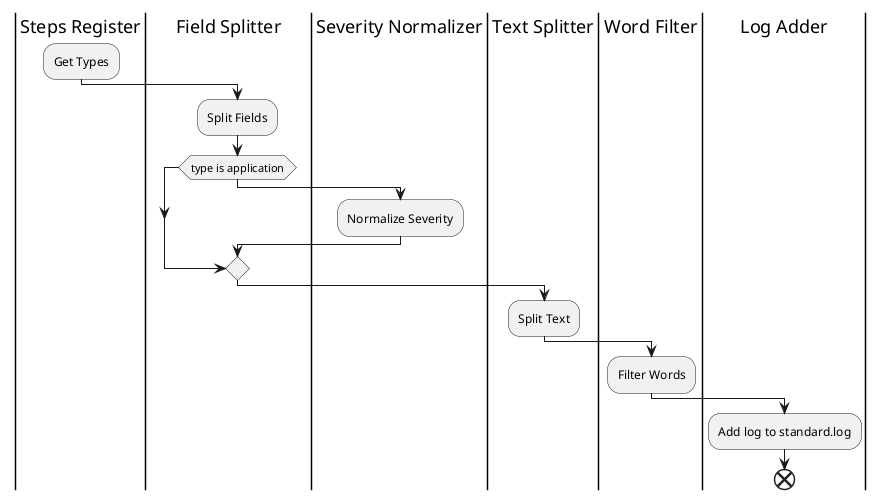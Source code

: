 @startuml
skinparam linetype polyline
skinparam linetype ortho

skinparam defaultFontName "Fira Code Retina"

|Steps Register|
:Get Types;
|Field Splitter|
:Split Fields;
if (type is application) then
|Severity Normalizer|
:Normalize Severity;
endif
|Text Splitter|
:Split Text;
|Word Filter|
:Filter Words;
|Log Adder|
:Add log to standard.log;
end
@enduml


